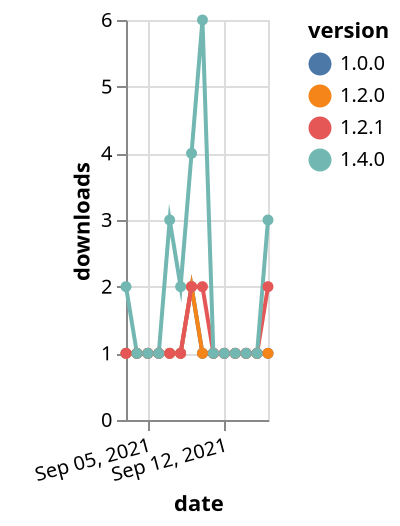 {"$schema": "https://vega.github.io/schema/vega-lite/v5.json", "description": "A simple bar chart with embedded data.", "data": {"values": [{"date": "2021-09-03", "total": 208, "delta": 1, "version": "1.0.0"}, {"date": "2021-09-04", "total": 209, "delta": 1, "version": "1.0.0"}, {"date": "2021-09-05", "total": 210, "delta": 1, "version": "1.0.0"}, {"date": "2021-09-06", "total": 211, "delta": 1, "version": "1.0.0"}, {"date": "2021-09-07", "total": 212, "delta": 1, "version": "1.0.0"}, {"date": "2021-09-08", "total": 213, "delta": 1, "version": "1.0.0"}, {"date": "2021-09-09", "total": 215, "delta": 2, "version": "1.0.0"}, {"date": "2021-09-10", "total": 216, "delta": 1, "version": "1.0.0"}, {"date": "2021-09-11", "total": 217, "delta": 1, "version": "1.0.0"}, {"date": "2021-09-12", "total": 218, "delta": 1, "version": "1.0.0"}, {"date": "2021-09-13", "total": 219, "delta": 1, "version": "1.0.0"}, {"date": "2021-09-14", "total": 220, "delta": 1, "version": "1.0.0"}, {"date": "2021-09-15", "total": 221, "delta": 1, "version": "1.0.0"}, {"date": "2021-09-16", "total": 222, "delta": 1, "version": "1.0.0"}, {"date": "2021-09-03", "total": 223, "delta": 1, "version": "1.2.0"}, {"date": "2021-09-04", "total": 224, "delta": 1, "version": "1.2.0"}, {"date": "2021-09-05", "total": 225, "delta": 1, "version": "1.2.0"}, {"date": "2021-09-06", "total": 226, "delta": 1, "version": "1.2.0"}, {"date": "2021-09-07", "total": 227, "delta": 1, "version": "1.2.0"}, {"date": "2021-09-08", "total": 228, "delta": 1, "version": "1.2.0"}, {"date": "2021-09-09", "total": 230, "delta": 2, "version": "1.2.0"}, {"date": "2021-09-10", "total": 231, "delta": 1, "version": "1.2.0"}, {"date": "2021-09-11", "total": 232, "delta": 1, "version": "1.2.0"}, {"date": "2021-09-12", "total": 233, "delta": 1, "version": "1.2.0"}, {"date": "2021-09-13", "total": 234, "delta": 1, "version": "1.2.0"}, {"date": "2021-09-14", "total": 235, "delta": 1, "version": "1.2.0"}, {"date": "2021-09-15", "total": 236, "delta": 1, "version": "1.2.0"}, {"date": "2021-09-16", "total": 237, "delta": 1, "version": "1.2.0"}, {"date": "2021-09-03", "total": 187, "delta": 1, "version": "1.2.1"}, {"date": "2021-09-04", "total": 188, "delta": 1, "version": "1.2.1"}, {"date": "2021-09-05", "total": 189, "delta": 1, "version": "1.2.1"}, {"date": "2021-09-06", "total": 190, "delta": 1, "version": "1.2.1"}, {"date": "2021-09-07", "total": 191, "delta": 1, "version": "1.2.1"}, {"date": "2021-09-08", "total": 192, "delta": 1, "version": "1.2.1"}, {"date": "2021-09-09", "total": 194, "delta": 2, "version": "1.2.1"}, {"date": "2021-09-10", "total": 196, "delta": 2, "version": "1.2.1"}, {"date": "2021-09-11", "total": 197, "delta": 1, "version": "1.2.1"}, {"date": "2021-09-12", "total": 198, "delta": 1, "version": "1.2.1"}, {"date": "2021-09-13", "total": 199, "delta": 1, "version": "1.2.1"}, {"date": "2021-09-14", "total": 200, "delta": 1, "version": "1.2.1"}, {"date": "2021-09-15", "total": 201, "delta": 1, "version": "1.2.1"}, {"date": "2021-09-16", "total": 203, "delta": 2, "version": "1.2.1"}, {"date": "2021-09-03", "total": 175, "delta": 2, "version": "1.4.0"}, {"date": "2021-09-04", "total": 176, "delta": 1, "version": "1.4.0"}, {"date": "2021-09-05", "total": 177, "delta": 1, "version": "1.4.0"}, {"date": "2021-09-06", "total": 178, "delta": 1, "version": "1.4.0"}, {"date": "2021-09-07", "total": 181, "delta": 3, "version": "1.4.0"}, {"date": "2021-09-08", "total": 183, "delta": 2, "version": "1.4.0"}, {"date": "2021-09-09", "total": 187, "delta": 4, "version": "1.4.0"}, {"date": "2021-09-10", "total": 193, "delta": 6, "version": "1.4.0"}, {"date": "2021-09-11", "total": 194, "delta": 1, "version": "1.4.0"}, {"date": "2021-09-12", "total": 195, "delta": 1, "version": "1.4.0"}, {"date": "2021-09-13", "total": 196, "delta": 1, "version": "1.4.0"}, {"date": "2021-09-14", "total": 197, "delta": 1, "version": "1.4.0"}, {"date": "2021-09-15", "total": 198, "delta": 1, "version": "1.4.0"}, {"date": "2021-09-16", "total": 201, "delta": 3, "version": "1.4.0"}]}, "width": "container", "mark": {"type": "line", "point": {"filled": true}}, "encoding": {"x": {"field": "date", "type": "temporal", "timeUnit": "yearmonthdate", "title": "date", "axis": {"labelAngle": -15}}, "y": {"field": "delta", "type": "quantitative", "title": "downloads"}, "color": {"field": "version", "type": "nominal"}, "tooltip": {"field": "delta"}}}